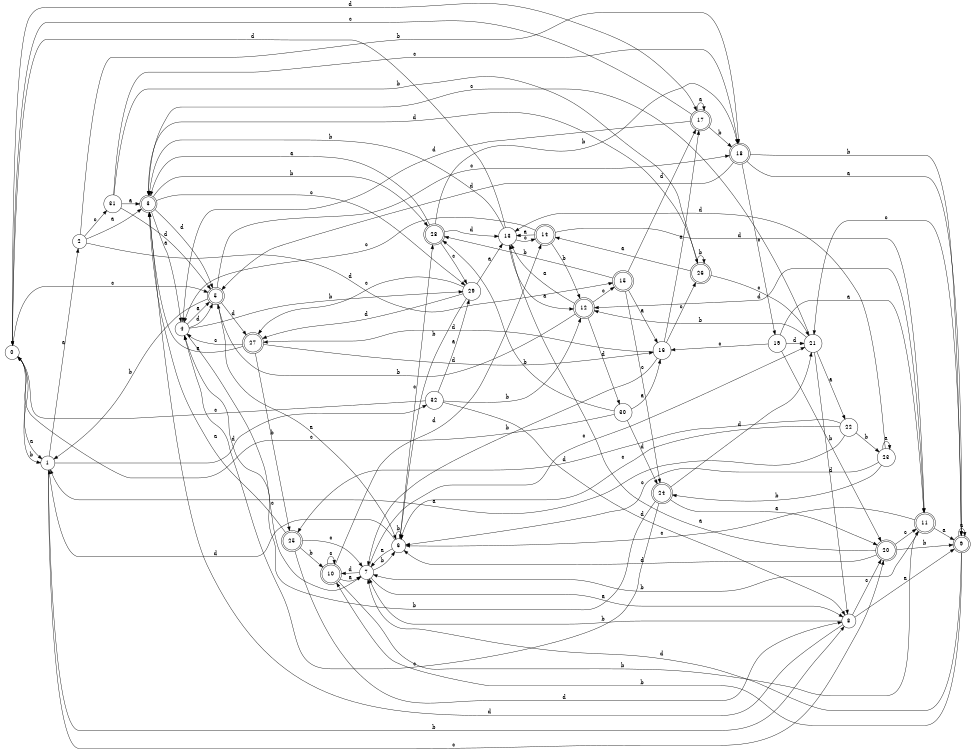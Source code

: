 digraph n27_5 {
__start0 [label="" shape="none"];

rankdir=LR;
size="8,5";

s0 [style="filled", color="black", fillcolor="white" shape="circle", label="0"];
s1 [style="filled", color="black", fillcolor="white" shape="circle", label="1"];
s2 [style="filled", color="black", fillcolor="white" shape="circle", label="2"];
s3 [style="rounded,filled", color="black", fillcolor="white" shape="doublecircle", label="3"];
s4 [style="filled", color="black", fillcolor="white" shape="circle", label="4"];
s5 [style="rounded,filled", color="black", fillcolor="white" shape="doublecircle", label="5"];
s6 [style="filled", color="black", fillcolor="white" shape="circle", label="6"];
s7 [style="filled", color="black", fillcolor="white" shape="circle", label="7"];
s8 [style="filled", color="black", fillcolor="white" shape="circle", label="8"];
s9 [style="rounded,filled", color="black", fillcolor="white" shape="doublecircle", label="9"];
s10 [style="rounded,filled", color="black", fillcolor="white" shape="doublecircle", label="10"];
s11 [style="rounded,filled", color="black", fillcolor="white" shape="doublecircle", label="11"];
s12 [style="rounded,filled", color="black", fillcolor="white" shape="doublecircle", label="12"];
s13 [style="filled", color="black", fillcolor="white" shape="circle", label="13"];
s14 [style="rounded,filled", color="black", fillcolor="white" shape="doublecircle", label="14"];
s15 [style="rounded,filled", color="black", fillcolor="white" shape="doublecircle", label="15"];
s16 [style="filled", color="black", fillcolor="white" shape="circle", label="16"];
s17 [style="rounded,filled", color="black", fillcolor="white" shape="doublecircle", label="17"];
s18 [style="rounded,filled", color="black", fillcolor="white" shape="doublecircle", label="18"];
s19 [style="filled", color="black", fillcolor="white" shape="circle", label="19"];
s20 [style="rounded,filled", color="black", fillcolor="white" shape="doublecircle", label="20"];
s21 [style="filled", color="black", fillcolor="white" shape="circle", label="21"];
s22 [style="filled", color="black", fillcolor="white" shape="circle", label="22"];
s23 [style="filled", color="black", fillcolor="white" shape="circle", label="23"];
s24 [style="rounded,filled", color="black", fillcolor="white" shape="doublecircle", label="24"];
s25 [style="rounded,filled", color="black", fillcolor="white" shape="doublecircle", label="25"];
s26 [style="rounded,filled", color="black", fillcolor="white" shape="doublecircle", label="26"];
s27 [style="rounded,filled", color="black", fillcolor="white" shape="doublecircle", label="27"];
s28 [style="rounded,filled", color="black", fillcolor="white" shape="doublecircle", label="28"];
s29 [style="filled", color="black", fillcolor="white" shape="circle", label="29"];
s30 [style="filled", color="black", fillcolor="white" shape="circle", label="30"];
s31 [style="filled", color="black", fillcolor="white" shape="circle", label="31"];
s32 [style="filled", color="black", fillcolor="white" shape="circle", label="32"];
s0 -> s1 [label="a"];
s0 -> s1 [label="b"];
s0 -> s5 [label="c"];
s0 -> s17 [label="d"];
s1 -> s2 [label="a"];
s1 -> s8 [label="b"];
s1 -> s20 [label="c"];
s1 -> s32 [label="d"];
s2 -> s3 [label="a"];
s2 -> s18 [label="b"];
s2 -> s31 [label="c"];
s2 -> s15 [label="d"];
s3 -> s4 [label="a"];
s3 -> s28 [label="b"];
s3 -> s29 [label="c"];
s3 -> s5 [label="d"];
s4 -> s5 [label="a"];
s4 -> s29 [label="b"];
s4 -> s7 [label="c"];
s4 -> s5 [label="d"];
s5 -> s6 [label="a"];
s5 -> s1 [label="b"];
s5 -> s18 [label="c"];
s5 -> s27 [label="d"];
s6 -> s7 [label="a"];
s6 -> s6 [label="b"];
s6 -> s28 [label="c"];
s6 -> s1 [label="d"];
s7 -> s8 [label="a"];
s7 -> s6 [label="b"];
s7 -> s21 [label="c"];
s7 -> s10 [label="d"];
s8 -> s9 [label="a"];
s8 -> s7 [label="b"];
s8 -> s20 [label="c"];
s8 -> s3 [label="d"];
s9 -> s9 [label="a"];
s9 -> s10 [label="b"];
s9 -> s21 [label="c"];
s9 -> s7 [label="d"];
s10 -> s7 [label="a"];
s10 -> s11 [label="b"];
s10 -> s10 [label="c"];
s10 -> s14 [label="d"];
s11 -> s9 [label="a"];
s11 -> s7 [label="b"];
s11 -> s6 [label="c"];
s11 -> s12 [label="d"];
s12 -> s13 [label="a"];
s12 -> s5 [label="b"];
s12 -> s15 [label="c"];
s12 -> s30 [label="d"];
s13 -> s12 [label="a"];
s13 -> s3 [label="b"];
s13 -> s14 [label="c"];
s13 -> s0 [label="d"];
s14 -> s13 [label="a"];
s14 -> s12 [label="b"];
s14 -> s4 [label="c"];
s14 -> s11 [label="d"];
s15 -> s16 [label="a"];
s15 -> s28 [label="b"];
s15 -> s24 [label="c"];
s15 -> s17 [label="d"];
s16 -> s17 [label="a"];
s16 -> s7 [label="b"];
s16 -> s26 [label="c"];
s16 -> s27 [label="d"];
s17 -> s17 [label="a"];
s17 -> s18 [label="b"];
s17 -> s0 [label="c"];
s17 -> s4 [label="d"];
s18 -> s9 [label="a"];
s18 -> s9 [label="b"];
s18 -> s19 [label="c"];
s18 -> s5 [label="d"];
s19 -> s11 [label="a"];
s19 -> s20 [label="b"];
s19 -> s16 [label="c"];
s19 -> s21 [label="d"];
s20 -> s13 [label="a"];
s20 -> s9 [label="b"];
s20 -> s11 [label="c"];
s20 -> s6 [label="d"];
s21 -> s22 [label="a"];
s21 -> s12 [label="b"];
s21 -> s3 [label="c"];
s21 -> s8 [label="d"];
s22 -> s1 [label="a"];
s22 -> s23 [label="b"];
s22 -> s6 [label="c"];
s22 -> s25 [label="d"];
s23 -> s23 [label="a"];
s23 -> s24 [label="b"];
s23 -> s6 [label="c"];
s23 -> s13 [label="d"];
s24 -> s20 [label="a"];
s24 -> s4 [label="b"];
s24 -> s4 [label="c"];
s24 -> s21 [label="d"];
s25 -> s3 [label="a"];
s25 -> s10 [label="b"];
s25 -> s7 [label="c"];
s25 -> s8 [label="d"];
s26 -> s14 [label="a"];
s26 -> s26 [label="b"];
s26 -> s21 [label="c"];
s26 -> s3 [label="d"];
s27 -> s3 [label="a"];
s27 -> s25 [label="b"];
s27 -> s4 [label="c"];
s27 -> s16 [label="d"];
s28 -> s3 [label="a"];
s28 -> s18 [label="b"];
s28 -> s29 [label="c"];
s28 -> s13 [label="d"];
s29 -> s13 [label="a"];
s29 -> s6 [label="b"];
s29 -> s27 [label="c"];
s29 -> s27 [label="d"];
s30 -> s16 [label="a"];
s30 -> s28 [label="b"];
s30 -> s0 [label="c"];
s30 -> s24 [label="d"];
s31 -> s3 [label="a"];
s31 -> s26 [label="b"];
s31 -> s18 [label="c"];
s31 -> s5 [label="d"];
s32 -> s29 [label="a"];
s32 -> s12 [label="b"];
s32 -> s0 [label="c"];
s32 -> s8 [label="d"];

}